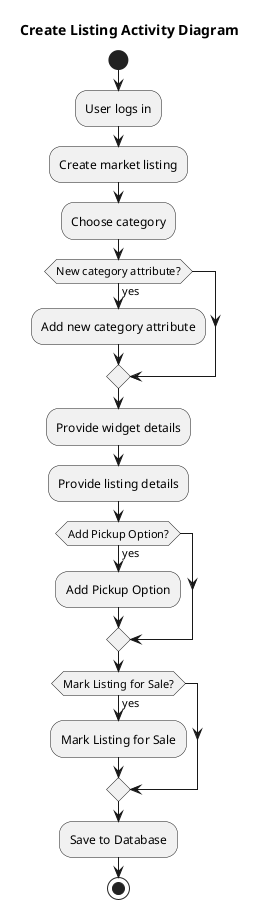 @startuml Create Listing Activity Diagram
title Create Listing Activity Diagram

start
:User logs in;
:Create market listing;
:Choose category;
if (New category attribute?) then (yes)
    :Add new category attribute;
endif
:Provide widget details;
:Provide listing details;
if (Add Pickup Option?) then (yes)
    :Add Pickup Option;
endif
if (Mark Listing for Sale?) then (yes)
    :Mark Listing for Sale;
endif
:Save to Database;
stop

@enduml